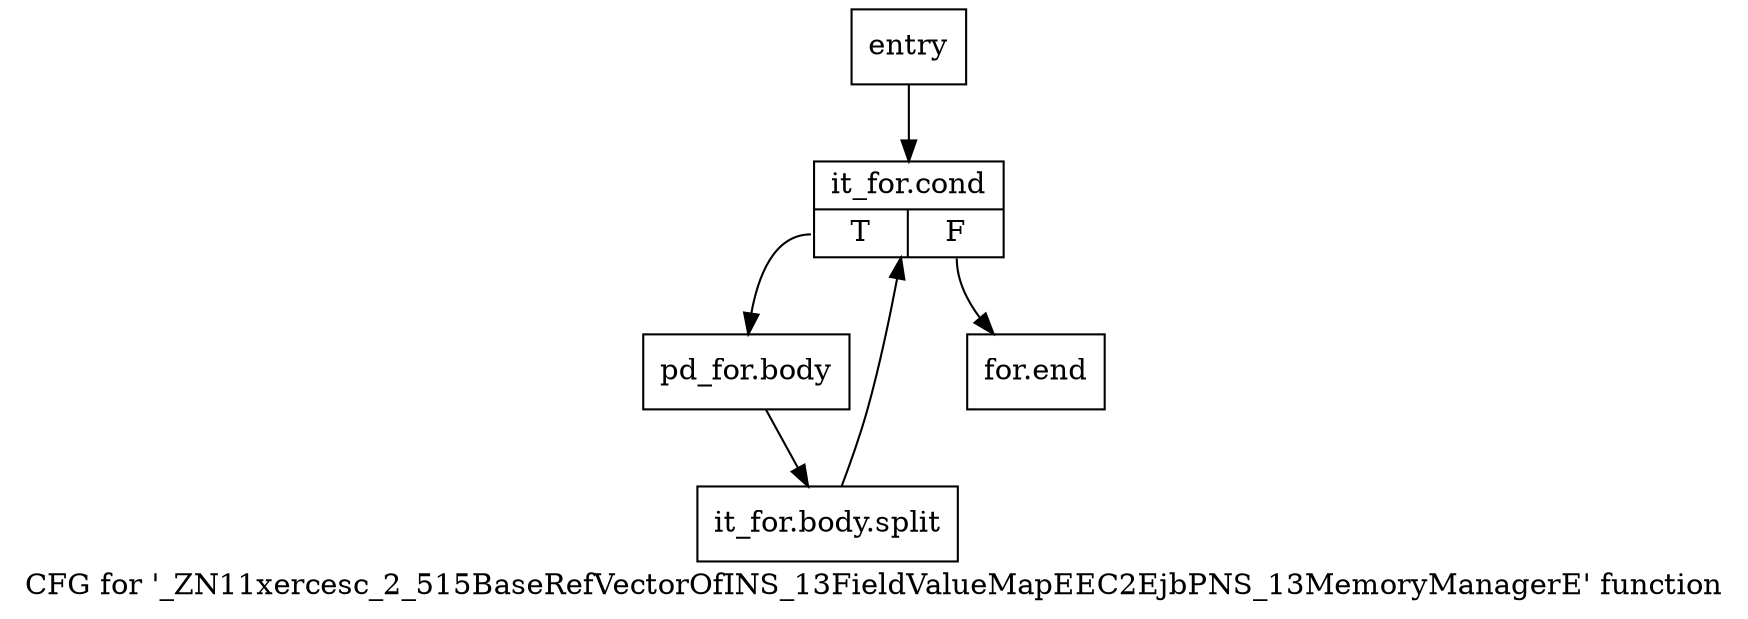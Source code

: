digraph "CFG for '_ZN11xercesc_2_515BaseRefVectorOfINS_13FieldValueMapEEC2EjbPNS_13MemoryManagerE' function" {
	label="CFG for '_ZN11xercesc_2_515BaseRefVectorOfINS_13FieldValueMapEEC2EjbPNS_13MemoryManagerE' function";

	Node0x4e112c0 [shape=record,label="{entry}"];
	Node0x4e112c0 -> Node0x4e11310;
	Node0x4e11310 [shape=record,label="{it_for.cond|{<s0>T|<s1>F}}"];
	Node0x4e11310:s0 -> Node0x4e11360;
	Node0x4e11310:s1 -> Node0x4e113b0;
	Node0x4e11360 [shape=record,label="{pd_for.body}"];
	Node0x4e11360 -> Node0xb1e30a0;
	Node0xb1e30a0 [shape=record,label="{it_for.body.split}"];
	Node0xb1e30a0 -> Node0x4e11310;
	Node0x4e113b0 [shape=record,label="{for.end}"];
}
